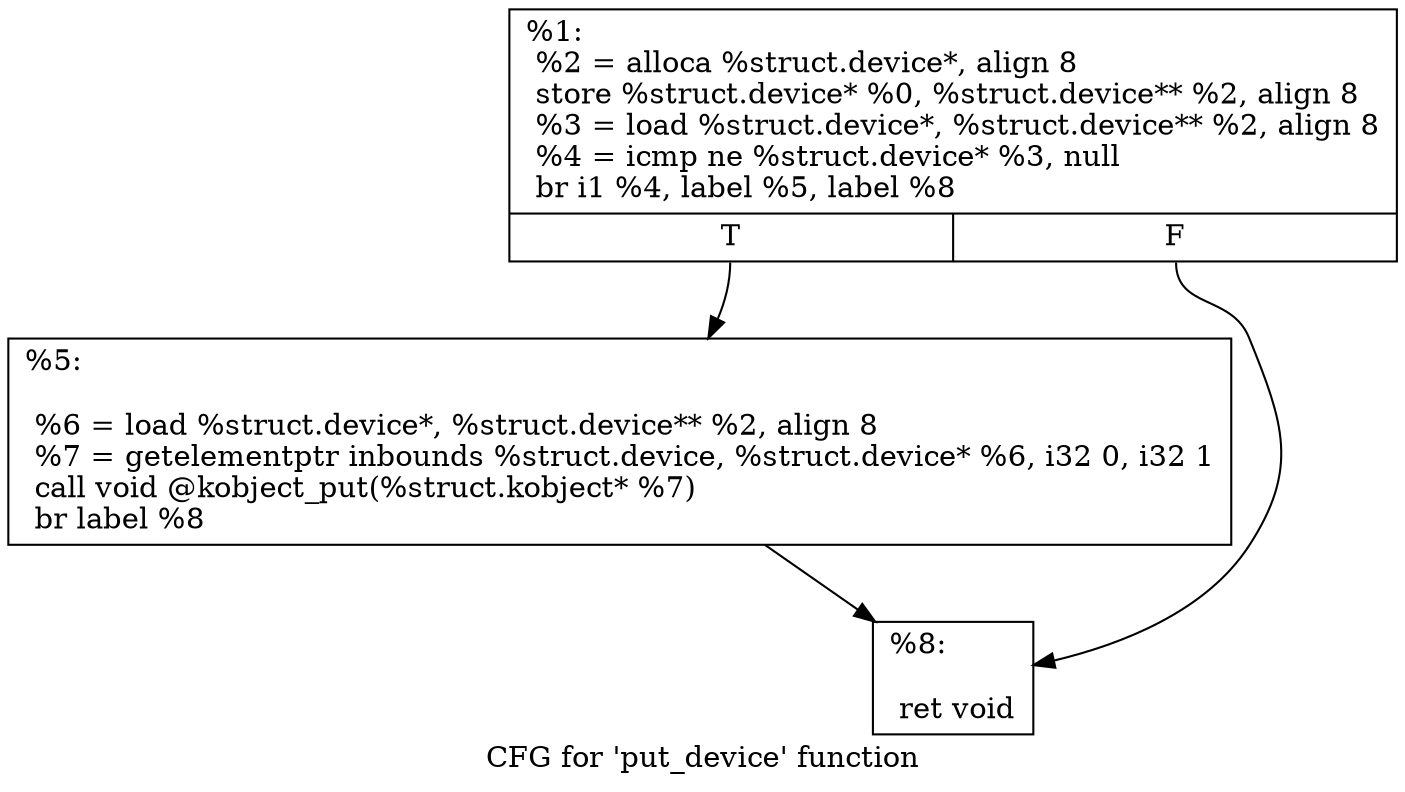 digraph "CFG for 'put_device' function" {
	label="CFG for 'put_device' function";

	Node0x562305c352d0 [shape=record,label="{%1:\l  %2 = alloca %struct.device*, align 8\l  store %struct.device* %0, %struct.device** %2, align 8\l  %3 = load %struct.device*, %struct.device** %2, align 8\l  %4 = icmp ne %struct.device* %3, null\l  br i1 %4, label %5, label %8\l|{<s0>T|<s1>F}}"];
	Node0x562305c352d0:s0 -> Node0x562305c35700;
	Node0x562305c352d0:s1 -> Node0x562305c35750;
	Node0x562305c35700 [shape=record,label="{%5:\l\l  %6 = load %struct.device*, %struct.device** %2, align 8\l  %7 = getelementptr inbounds %struct.device, %struct.device* %6, i32 0, i32 1\l  call void @kobject_put(%struct.kobject* %7)\l  br label %8\l}"];
	Node0x562305c35700 -> Node0x562305c35750;
	Node0x562305c35750 [shape=record,label="{%8:\l\l  ret void\l}"];
}
